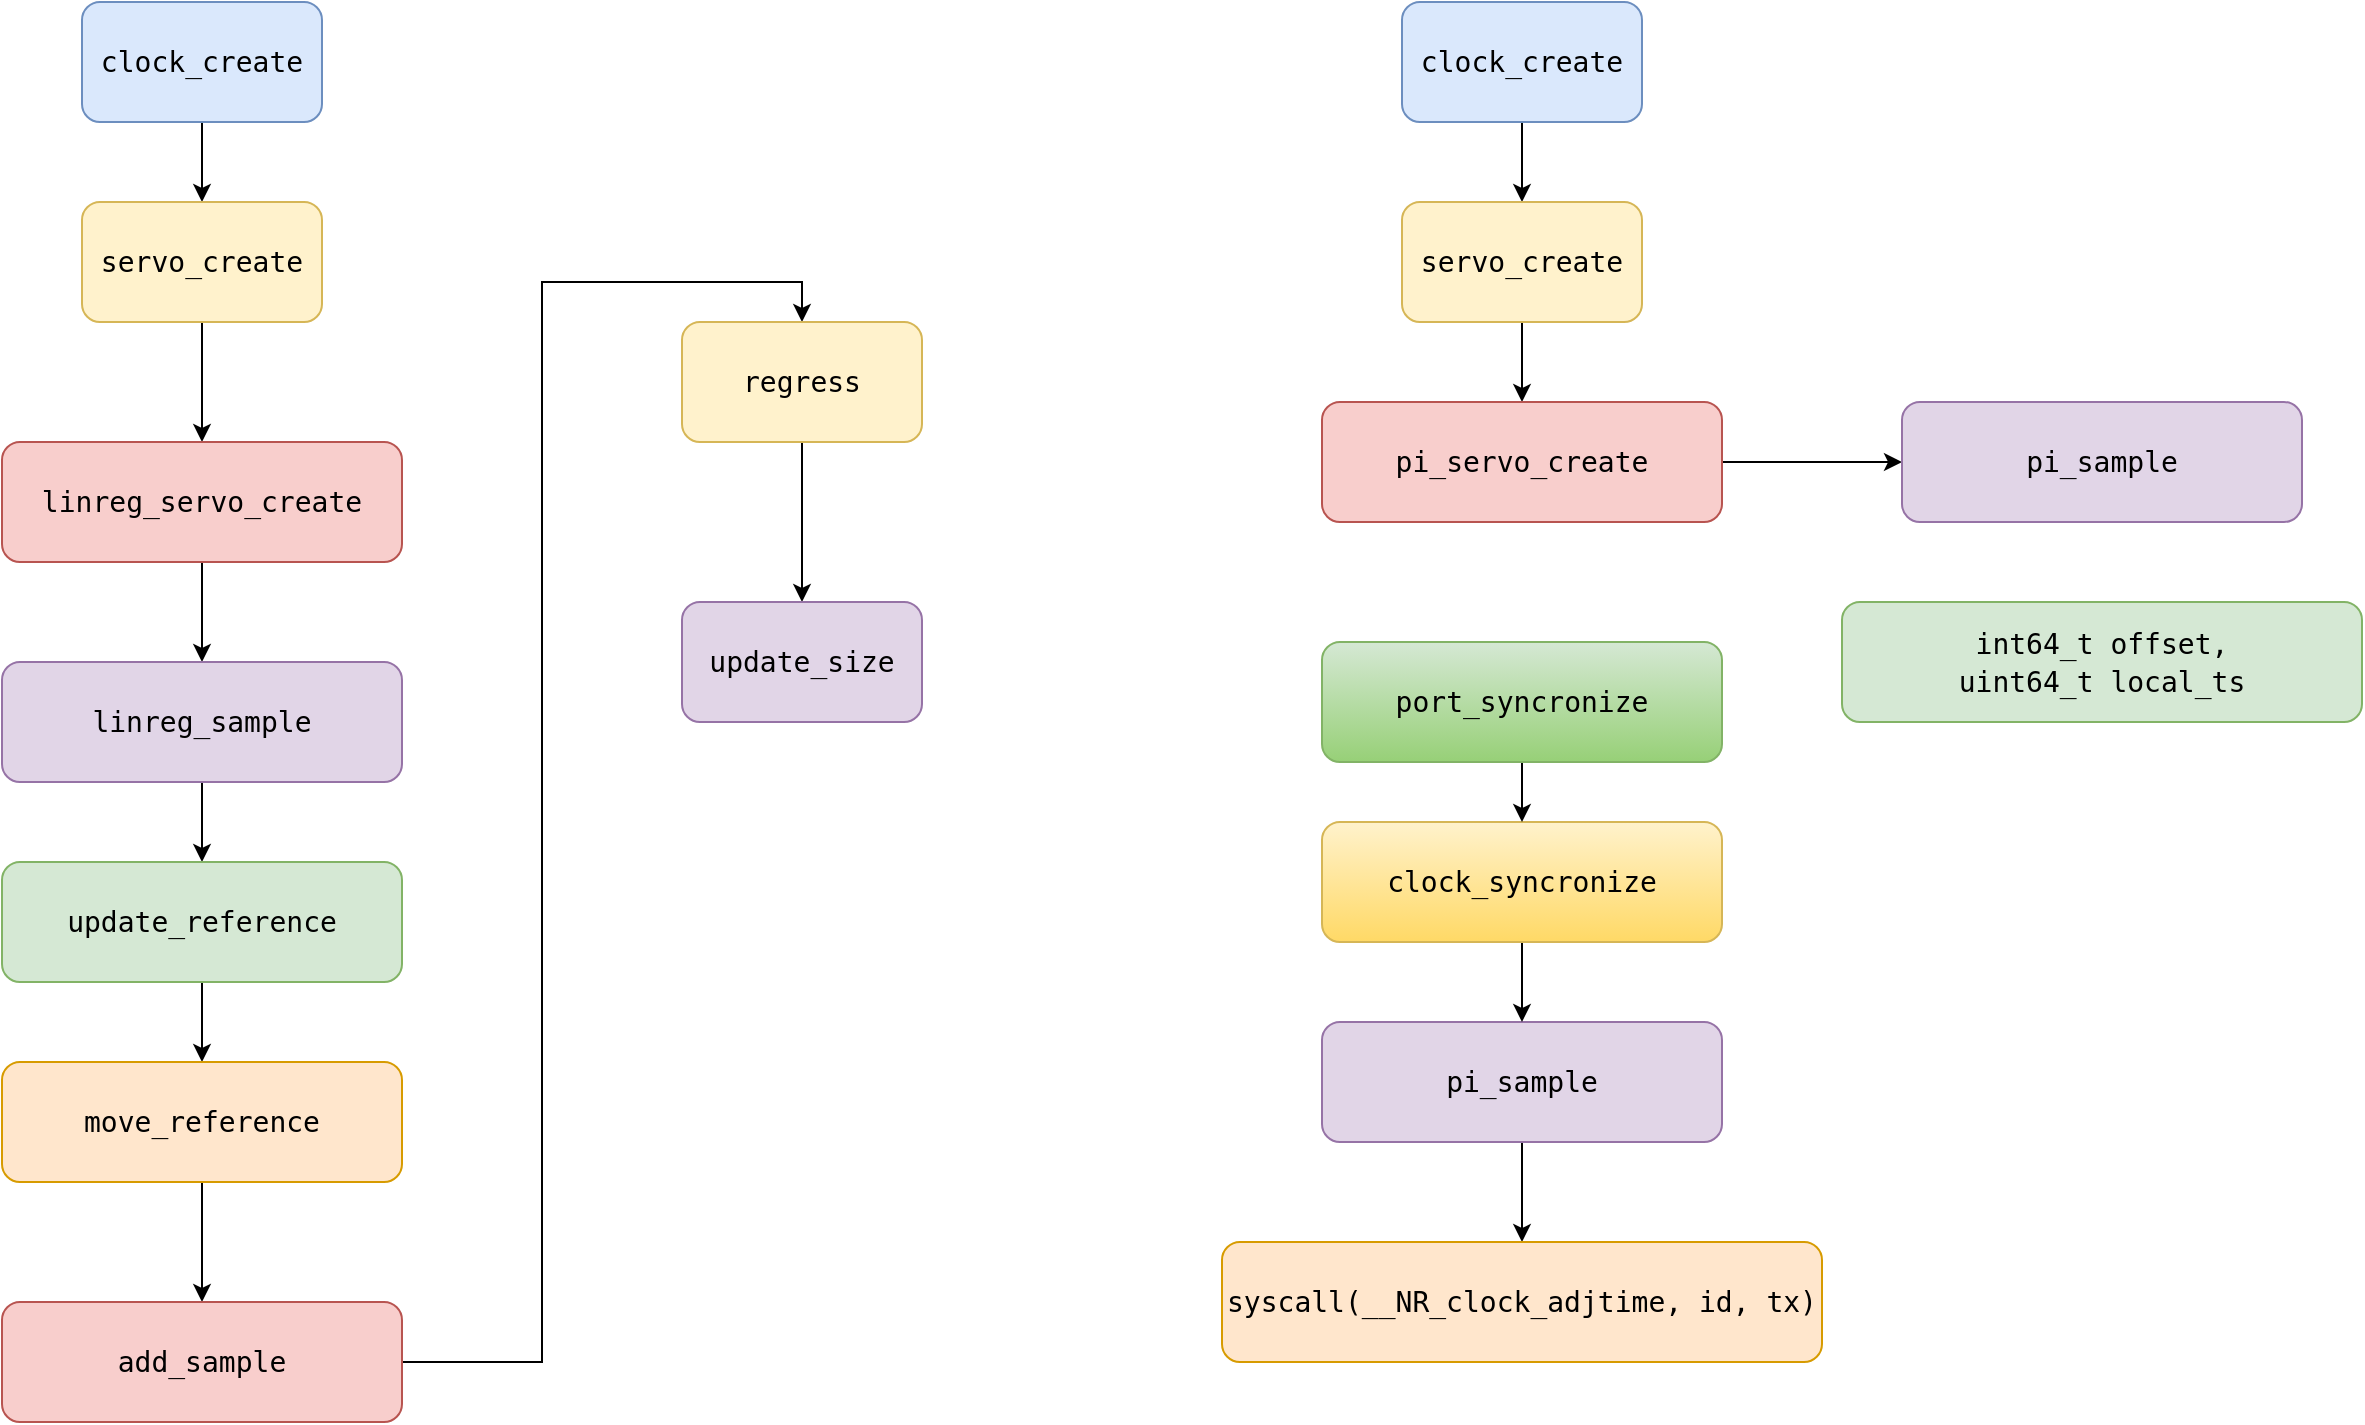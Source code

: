 <mxfile version="14.8.5" type="github">
  <diagram id="0e4Jp00zzM7mLS0odbhh" name="Page-1">
    <mxGraphModel dx="2272" dy="882" grid="1" gridSize="10" guides="1" tooltips="1" connect="1" arrows="1" fold="1" page="1" pageScale="1" pageWidth="850" pageHeight="1100" math="0" shadow="0">
      <root>
        <mxCell id="0" />
        <mxCell id="1" parent="0" />
        <mxCell id="90cAt32pgILxvTnnY0bB-4" style="edgeStyle=orthogonalEdgeStyle;rounded=0;orthogonalLoop=1;jettySize=auto;html=1;entryX=0.5;entryY=0;entryDx=0;entryDy=0;" parent="1" source="90cAt32pgILxvTnnY0bB-1" target="90cAt32pgILxvTnnY0bB-3" edge="1">
          <mxGeometry relative="1" as="geometry" />
        </mxCell>
        <mxCell id="90cAt32pgILxvTnnY0bB-1" value="&lt;div style=&quot;font-family: &amp;#34;droid sans mono&amp;#34; , &amp;#34;monospace&amp;#34; , monospace , &amp;#34;droid sans fallback&amp;#34; ; font-weight: normal ; font-size: 14px ; line-height: 19px&quot;&gt;&lt;div&gt;&lt;span style=&quot;background-color: transparent&quot;&gt;clock_create&lt;/span&gt;&lt;/div&gt;&lt;/div&gt;" style="rounded=1;whiteSpace=wrap;html=1;fillColor=#dae8fc;strokeColor=#6c8ebf;" parent="1" vertex="1">
          <mxGeometry x="-220" y="160" width="120" height="60" as="geometry" />
        </mxCell>
        <mxCell id="90cAt32pgILxvTnnY0bB-7" style="edgeStyle=orthogonalEdgeStyle;rounded=0;orthogonalLoop=1;jettySize=auto;html=1;" parent="1" source="90cAt32pgILxvTnnY0bB-3" target="90cAt32pgILxvTnnY0bB-6" edge="1">
          <mxGeometry relative="1" as="geometry" />
        </mxCell>
        <mxCell id="90cAt32pgILxvTnnY0bB-3" value="&lt;div style=&quot;font-family: &amp;#34;droid sans mono&amp;#34; , &amp;#34;monospace&amp;#34; , monospace , &amp;#34;droid sans fallback&amp;#34; ; font-weight: normal ; font-size: 14px ; line-height: 19px&quot;&gt;&lt;div&gt;&lt;span style=&quot;background-color: transparent&quot;&gt;servo_create&lt;/span&gt;&lt;/div&gt;&lt;/div&gt;" style="rounded=1;whiteSpace=wrap;html=1;fillColor=#fff2cc;strokeColor=#d6b656;" parent="1" vertex="1">
          <mxGeometry x="-220" y="260" width="120" height="60" as="geometry" />
        </mxCell>
        <mxCell id="90cAt32pgILxvTnnY0bB-10" style="edgeStyle=orthogonalEdgeStyle;rounded=0;orthogonalLoop=1;jettySize=auto;html=1;" parent="1" source="90cAt32pgILxvTnnY0bB-6" target="90cAt32pgILxvTnnY0bB-9" edge="1">
          <mxGeometry relative="1" as="geometry" />
        </mxCell>
        <mxCell id="90cAt32pgILxvTnnY0bB-6" value="&lt;div style=&quot;font-family: &amp;#34;droid sans mono&amp;#34; , &amp;#34;monospace&amp;#34; , monospace , &amp;#34;droid sans fallback&amp;#34; ; font-weight: normal ; font-size: 14px ; line-height: 19px&quot;&gt;&lt;div&gt;&lt;span style=&quot;background-color: transparent&quot;&gt;linreg_servo_create&lt;/span&gt;&lt;/div&gt;&lt;/div&gt;" style="rounded=1;whiteSpace=wrap;html=1;fillColor=#f8cecc;strokeColor=#b85450;" parent="1" vertex="1">
          <mxGeometry x="-260" y="380" width="200" height="60" as="geometry" />
        </mxCell>
        <mxCell id="90cAt32pgILxvTnnY0bB-16" style="edgeStyle=orthogonalEdgeStyle;rounded=0;orthogonalLoop=1;jettySize=auto;html=1;" parent="1" source="90cAt32pgILxvTnnY0bB-9" target="90cAt32pgILxvTnnY0bB-13" edge="1">
          <mxGeometry relative="1" as="geometry" />
        </mxCell>
        <mxCell id="90cAt32pgILxvTnnY0bB-9" value="&lt;div style=&quot;font-family: &amp;#34;droid sans mono&amp;#34; , &amp;#34;monospace&amp;#34; , monospace , &amp;#34;droid sans fallback&amp;#34; ; font-weight: normal ; font-size: 14px ; line-height: 19px&quot;&gt;&lt;div&gt;&lt;span style=&quot;background-color: transparent&quot;&gt;linreg_sample&lt;/span&gt;&lt;/div&gt;&lt;/div&gt;" style="rounded=1;whiteSpace=wrap;html=1;fillColor=#e1d5e7;strokeColor=#9673a6;" parent="1" vertex="1">
          <mxGeometry x="-260" y="490" width="200" height="60" as="geometry" />
        </mxCell>
        <mxCell id="90cAt32pgILxvTnnY0bB-17" style="edgeStyle=orthogonalEdgeStyle;rounded=0;orthogonalLoop=1;jettySize=auto;html=1;entryX=0.5;entryY=0;entryDx=0;entryDy=0;" parent="1" source="90cAt32pgILxvTnnY0bB-13" target="90cAt32pgILxvTnnY0bB-15" edge="1">
          <mxGeometry relative="1" as="geometry" />
        </mxCell>
        <mxCell id="90cAt32pgILxvTnnY0bB-13" value="&lt;div style=&quot;font-family: &amp;#34;droid sans mono&amp;#34; , &amp;#34;monospace&amp;#34; , monospace , &amp;#34;droid sans fallback&amp;#34; ; font-weight: normal ; font-size: 14px ; line-height: 19px&quot;&gt;&lt;div&gt;&lt;span style=&quot;background-color: transparent&quot;&gt;update_reference&lt;/span&gt;&lt;/div&gt;&lt;/div&gt;" style="rounded=1;whiteSpace=wrap;html=1;fillColor=#d5e8d4;strokeColor=#82b366;" parent="1" vertex="1">
          <mxGeometry x="-260" y="590" width="200" height="60" as="geometry" />
        </mxCell>
        <mxCell id="90cAt32pgILxvTnnY0bB-19" style="edgeStyle=orthogonalEdgeStyle;rounded=0;orthogonalLoop=1;jettySize=auto;html=1;entryX=0.5;entryY=0;entryDx=0;entryDy=0;" parent="1" source="90cAt32pgILxvTnnY0bB-15" target="90cAt32pgILxvTnnY0bB-18" edge="1">
          <mxGeometry relative="1" as="geometry" />
        </mxCell>
        <mxCell id="90cAt32pgILxvTnnY0bB-15" value="&lt;div&gt;&lt;div style=&quot;font-family: &amp;#34;droid sans mono&amp;#34; , &amp;#34;monospace&amp;#34; , monospace , &amp;#34;droid sans fallback&amp;#34; ; font-weight: normal ; font-size: 14px ; line-height: 19px&quot;&gt;&lt;div&gt;&lt;span style=&quot;background-color: transparent&quot;&gt;move_reference&lt;/span&gt;&lt;/div&gt;&lt;/div&gt;&lt;/div&gt;" style="rounded=1;whiteSpace=wrap;html=1;fillColor=#ffe6cc;strokeColor=#d79b00;" parent="1" vertex="1">
          <mxGeometry x="-260" y="690" width="200" height="60" as="geometry" />
        </mxCell>
        <mxCell id="90cAt32pgILxvTnnY0bB-21" style="edgeStyle=orthogonalEdgeStyle;rounded=0;orthogonalLoop=1;jettySize=auto;html=1;entryX=0.5;entryY=0;entryDx=0;entryDy=0;" parent="1" source="90cAt32pgILxvTnnY0bB-18" target="90cAt32pgILxvTnnY0bB-20" edge="1">
          <mxGeometry relative="1" as="geometry" />
        </mxCell>
        <mxCell id="90cAt32pgILxvTnnY0bB-18" value="&lt;div style=&quot;font-family: &amp;#34;droid sans mono&amp;#34; , &amp;#34;monospace&amp;#34; , monospace , &amp;#34;droid sans fallback&amp;#34; ; font-weight: normal ; font-size: 14px ; line-height: 19px&quot;&gt;&lt;div&gt;&lt;span style=&quot;background-color: transparent&quot;&gt;add_sample&lt;/span&gt;&lt;/div&gt;&lt;/div&gt;" style="rounded=1;whiteSpace=wrap;html=1;fillColor=#f8cecc;strokeColor=#b85450;" parent="1" vertex="1">
          <mxGeometry x="-260" y="810" width="200" height="60" as="geometry" />
        </mxCell>
        <mxCell id="90cAt32pgILxvTnnY0bB-24" style="edgeStyle=orthogonalEdgeStyle;rounded=0;orthogonalLoop=1;jettySize=auto;html=1;exitX=0.5;exitY=1;exitDx=0;exitDy=0;" parent="1" source="90cAt32pgILxvTnnY0bB-20" target="90cAt32pgILxvTnnY0bB-22" edge="1">
          <mxGeometry relative="1" as="geometry" />
        </mxCell>
        <mxCell id="90cAt32pgILxvTnnY0bB-20" value="&lt;div style=&quot;font-family: &amp;#34;droid sans mono&amp;#34; , &amp;#34;monospace&amp;#34; , monospace , &amp;#34;droid sans fallback&amp;#34; ; font-weight: normal ; font-size: 14px ; line-height: 19px&quot;&gt;&lt;div&gt;&lt;span style=&quot;background-color: transparent&quot;&gt;regress&lt;/span&gt;&lt;/div&gt;&lt;/div&gt;" style="rounded=1;whiteSpace=wrap;html=1;fillColor=#fff2cc;strokeColor=#d6b656;" parent="1" vertex="1">
          <mxGeometry x="80" y="320" width="120" height="60" as="geometry" />
        </mxCell>
        <mxCell id="90cAt32pgILxvTnnY0bB-22" value="&lt;div style=&quot;font-family: &amp;#34;droid sans mono&amp;#34; , &amp;#34;monospace&amp;#34; , monospace , &amp;#34;droid sans fallback&amp;#34; ; font-weight: normal ; font-size: 14px ; line-height: 19px&quot;&gt;&lt;div&gt;&lt;span style=&quot;background-color: transparent&quot;&gt;update_size&lt;/span&gt;&lt;/div&gt;&lt;/div&gt;" style="rounded=1;whiteSpace=wrap;html=1;fillColor=#e1d5e7;strokeColor=#9673a6;" parent="1" vertex="1">
          <mxGeometry x="80" y="460" width="120" height="60" as="geometry" />
        </mxCell>
        <mxCell id="u-79RGYAwQbiwbOdx9o6-1" style="edgeStyle=orthogonalEdgeStyle;rounded=0;orthogonalLoop=1;jettySize=auto;html=1;entryX=0.5;entryY=0;entryDx=0;entryDy=0;" parent="1" source="u-79RGYAwQbiwbOdx9o6-2" target="u-79RGYAwQbiwbOdx9o6-3" edge="1">
          <mxGeometry relative="1" as="geometry" />
        </mxCell>
        <mxCell id="u-79RGYAwQbiwbOdx9o6-2" value="&lt;div style=&quot;font-family: &amp;#34;droid sans mono&amp;#34; , &amp;#34;monospace&amp;#34; , monospace , &amp;#34;droid sans fallback&amp;#34; ; font-weight: normal ; font-size: 14px ; line-height: 19px&quot;&gt;&lt;div&gt;&lt;span style=&quot;background-color: transparent&quot;&gt;clock_create&lt;/span&gt;&lt;/div&gt;&lt;/div&gt;" style="rounded=1;whiteSpace=wrap;html=1;fillColor=#dae8fc;strokeColor=#6c8ebf;" parent="1" vertex="1">
          <mxGeometry x="440" y="160" width="120" height="60" as="geometry" />
        </mxCell>
        <mxCell id="6pTxzxF0QzeRCm71XM6k-5" style="edgeStyle=orthogonalEdgeStyle;rounded=0;orthogonalLoop=1;jettySize=auto;html=1;" parent="1" source="u-79RGYAwQbiwbOdx9o6-3" target="6pTxzxF0QzeRCm71XM6k-2" edge="1">
          <mxGeometry relative="1" as="geometry" />
        </mxCell>
        <mxCell id="u-79RGYAwQbiwbOdx9o6-3" value="&lt;div style=&quot;font-family: &amp;#34;droid sans mono&amp;#34; , &amp;#34;monospace&amp;#34; , monospace , &amp;#34;droid sans fallback&amp;#34; ; font-weight: normal ; font-size: 14px ; line-height: 19px&quot;&gt;&lt;div&gt;&lt;span style=&quot;background-color: transparent&quot;&gt;servo_create&lt;/span&gt;&lt;/div&gt;&lt;/div&gt;" style="rounded=1;whiteSpace=wrap;html=1;fillColor=#fff2cc;strokeColor=#d6b656;" parent="1" vertex="1">
          <mxGeometry x="440" y="260" width="120" height="60" as="geometry" />
        </mxCell>
        <mxCell id="3eLvgb---EcRPswJB3mn-9" style="edgeStyle=orthogonalEdgeStyle;rounded=0;orthogonalLoop=1;jettySize=auto;html=1;exitX=1;exitY=0.5;exitDx=0;exitDy=0;" edge="1" parent="1" source="6pTxzxF0QzeRCm71XM6k-2" target="3eLvgb---EcRPswJB3mn-8">
          <mxGeometry relative="1" as="geometry" />
        </mxCell>
        <mxCell id="6pTxzxF0QzeRCm71XM6k-2" value="&lt;div style=&quot;font-family: &amp;#34;droid sans mono&amp;#34; , &amp;#34;monospace&amp;#34; , monospace , &amp;#34;droid sans fallback&amp;#34; ; font-weight: normal ; font-size: 14px ; line-height: 19px&quot;&gt;&lt;div&gt;&lt;div style=&quot;font-family: &amp;#34;droid sans mono&amp;#34; , &amp;#34;monospace&amp;#34; , monospace , &amp;#34;droid sans fallback&amp;#34; ; font-weight: normal ; font-size: 14px ; line-height: 19px&quot;&gt;&lt;div&gt;&lt;span style=&quot;background-color: transparent&quot;&gt;pi_servo_create&lt;/span&gt;&lt;/div&gt;&lt;/div&gt;&lt;/div&gt;&lt;/div&gt;" style="rounded=1;whiteSpace=wrap;html=1;fillColor=#f8cecc;strokeColor=#b85450;" parent="1" vertex="1">
          <mxGeometry x="400" y="360" width="200" height="60" as="geometry" />
        </mxCell>
        <mxCell id="3eLvgb---EcRPswJB3mn-3" style="edgeStyle=orthogonalEdgeStyle;rounded=0;orthogonalLoop=1;jettySize=auto;html=1;entryX=0.5;entryY=0;entryDx=0;entryDy=0;" edge="1" parent="1" source="6pTxzxF0QzeRCm71XM6k-6" target="3eLvgb---EcRPswJB3mn-2">
          <mxGeometry relative="1" as="geometry" />
        </mxCell>
        <mxCell id="6pTxzxF0QzeRCm71XM6k-6" value="&lt;div style=&quot;font-family: &amp;#34;droid sans mono&amp;#34; , &amp;#34;monospace&amp;#34; , monospace , &amp;#34;droid sans fallback&amp;#34; ; font-weight: normal ; font-size: 14px ; line-height: 19px&quot;&gt;&lt;div&gt;&lt;span style=&quot;background-color: transparent&quot;&gt;pi_sample&lt;/span&gt;&lt;/div&gt;&lt;/div&gt;" style="rounded=1;whiteSpace=wrap;html=1;fillColor=#e1d5e7;strokeColor=#9673a6;" parent="1" vertex="1">
          <mxGeometry x="400" y="670" width="200" height="60" as="geometry" />
        </mxCell>
        <mxCell id="6pTxzxF0QzeRCm71XM6k-8" value="&lt;div style=&quot;font-family: &amp;#34;droid sans mono&amp;#34; , &amp;#34;monospace&amp;#34; , monospace , &amp;#34;droid sans fallback&amp;#34; ; font-weight: normal ; font-size: 14px ; line-height: 19px&quot;&gt;&lt;div&gt;&lt;span style=&quot;background-color: transparent&quot;&gt;int64_t offset,&lt;/span&gt;&lt;/div&gt;&lt;div&gt;&lt;span style=&quot;background-color: transparent&quot;&gt;            uint64_t local_ts&lt;/span&gt;&lt;/div&gt;&lt;/div&gt;" style="rounded=1;whiteSpace=wrap;html=1;fillColor=#d5e8d4;strokeColor=#82b366;" parent="1" vertex="1">
          <mxGeometry x="660" y="460" width="260" height="60" as="geometry" />
        </mxCell>
        <mxCell id="3eLvgb---EcRPswJB3mn-2" value="&lt;div style=&quot;font-family: &amp;#34;droid sans mono&amp;#34; , &amp;#34;monospace&amp;#34; , monospace , &amp;#34;droid sans fallback&amp;#34; ; font-weight: normal ; font-size: 14px ; line-height: 19px&quot;&gt;&lt;div&gt;&lt;span style=&quot;background-color: transparent&quot;&gt;syscall(__NR_clock_adjtime, id, tx)&lt;/span&gt;&lt;/div&gt;&lt;/div&gt;" style="rounded=1;whiteSpace=wrap;html=1;fillColor=#ffe6cc;strokeColor=#d79b00;" vertex="1" parent="1">
          <mxGeometry x="350" y="780" width="300" height="60" as="geometry" />
        </mxCell>
        <mxCell id="3eLvgb---EcRPswJB3mn-5" style="edgeStyle=orthogonalEdgeStyle;rounded=0;orthogonalLoop=1;jettySize=auto;html=1;exitX=0.5;exitY=1;exitDx=0;exitDy=0;entryX=0.5;entryY=0;entryDx=0;entryDy=0;" edge="1" parent="1" source="3eLvgb---EcRPswJB3mn-4" target="6pTxzxF0QzeRCm71XM6k-6">
          <mxGeometry relative="1" as="geometry" />
        </mxCell>
        <mxCell id="3eLvgb---EcRPswJB3mn-4" value="&lt;div style=&quot;font-family: &amp;#34;droid sans mono&amp;#34; , &amp;#34;monospace&amp;#34; , monospace , &amp;#34;droid sans fallback&amp;#34; ; font-weight: normal ; font-size: 14px ; line-height: 19px&quot;&gt;&lt;div&gt;&lt;span style=&quot;background-color: transparent&quot;&gt;clock_syncronize&lt;/span&gt;&lt;/div&gt;&lt;/div&gt;" style="rounded=1;whiteSpace=wrap;html=1;fillColor=#fff2cc;strokeColor=#d6b656;gradientColor=#ffd966;" vertex="1" parent="1">
          <mxGeometry x="400" y="570" width="200" height="60" as="geometry" />
        </mxCell>
        <mxCell id="3eLvgb---EcRPswJB3mn-7" style="edgeStyle=orthogonalEdgeStyle;rounded=0;orthogonalLoop=1;jettySize=auto;html=1;exitX=0.5;exitY=1;exitDx=0;exitDy=0;entryX=0.5;entryY=0;entryDx=0;entryDy=0;" edge="1" parent="1" source="3eLvgb---EcRPswJB3mn-6" target="3eLvgb---EcRPswJB3mn-4">
          <mxGeometry relative="1" as="geometry" />
        </mxCell>
        <mxCell id="3eLvgb---EcRPswJB3mn-6" value="&lt;div style=&quot;font-family: &amp;#34;droid sans mono&amp;#34; , &amp;#34;monospace&amp;#34; , monospace , &amp;#34;droid sans fallback&amp;#34; ; font-weight: normal ; font-size: 14px ; line-height: 19px&quot;&gt;&lt;div&gt;&lt;span style=&quot;background-color: transparent&quot;&gt;port_syncronize&lt;/span&gt;&lt;/div&gt;&lt;/div&gt;" style="rounded=1;whiteSpace=wrap;html=1;fillColor=#d5e8d4;strokeColor=#82b366;gradientColor=#97d077;" vertex="1" parent="1">
          <mxGeometry x="400" y="480" width="200" height="60" as="geometry" />
        </mxCell>
        <mxCell id="3eLvgb---EcRPswJB3mn-8" value="&lt;div style=&quot;font-family: &amp;#34;droid sans mono&amp;#34; , &amp;#34;monospace&amp;#34; , monospace , &amp;#34;droid sans fallback&amp;#34; ; font-weight: normal ; font-size: 14px ; line-height: 19px&quot;&gt;&lt;div&gt;&lt;span style=&quot;background-color: transparent&quot;&gt;pi_sample&lt;/span&gt;&lt;/div&gt;&lt;/div&gt;" style="rounded=1;whiteSpace=wrap;html=1;fillColor=#e1d5e7;strokeColor=#9673a6;" vertex="1" parent="1">
          <mxGeometry x="690" y="360" width="200" height="60" as="geometry" />
        </mxCell>
      </root>
    </mxGraphModel>
  </diagram>
</mxfile>
